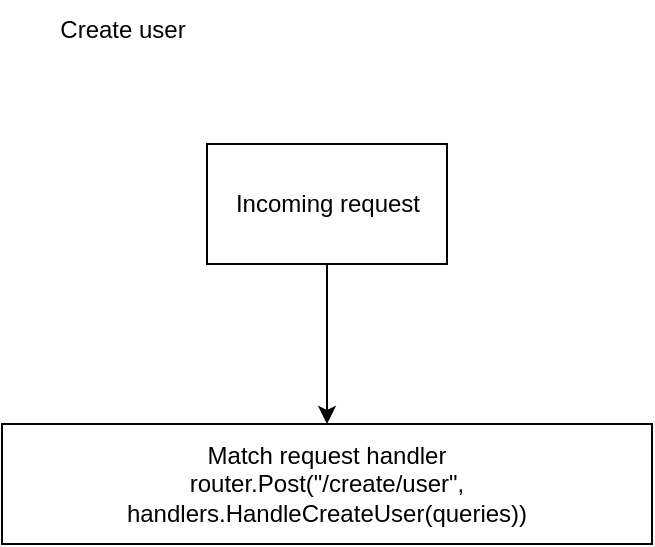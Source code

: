 <mxfile version="24.8.6">
  <diagram name="Page-1" id="e7e014a7-5840-1c2e-5031-d8a46d1fe8dd">
    <mxGraphModel dx="1430" dy="873" grid="1" gridSize="10" guides="1" tooltips="1" connect="1" arrows="1" fold="1" page="1" pageScale="1" pageWidth="1169" pageHeight="826" background="none" math="0" shadow="0">
      <root>
        <mxCell id="0" />
        <mxCell id="1" parent="0" />
        <mxCell id="lFBCGmJl6VZ_pBWXIvQF-41" value="Create user" style="text;html=1;align=center;verticalAlign=middle;resizable=0;points=[];autosize=1;strokeColor=none;fillColor=none;" vertex="1" parent="1">
          <mxGeometry x="100" y="28" width="90" height="30" as="geometry" />
        </mxCell>
        <mxCell id="lFBCGmJl6VZ_pBWXIvQF-45" value="" style="edgeStyle=orthogonalEdgeStyle;rounded=0;orthogonalLoop=1;jettySize=auto;html=1;" edge="1" parent="1" source="lFBCGmJl6VZ_pBWXIvQF-42" target="lFBCGmJl6VZ_pBWXIvQF-44">
          <mxGeometry relative="1" as="geometry" />
        </mxCell>
        <mxCell id="lFBCGmJl6VZ_pBWXIvQF-42" value="Incoming request" style="rounded=0;whiteSpace=wrap;html=1;" vertex="1" parent="1">
          <mxGeometry x="187.5" y="100" width="120" height="60" as="geometry" />
        </mxCell>
        <mxCell id="lFBCGmJl6VZ_pBWXIvQF-44" value="Match request handler&lt;br&gt;router.Post(&quot;/create/user&quot;, handlers.HandleCreateUser(queries))" style="rounded=0;whiteSpace=wrap;html=1;" vertex="1" parent="1">
          <mxGeometry x="85" y="240" width="325" height="60" as="geometry" />
        </mxCell>
      </root>
    </mxGraphModel>
  </diagram>
</mxfile>
